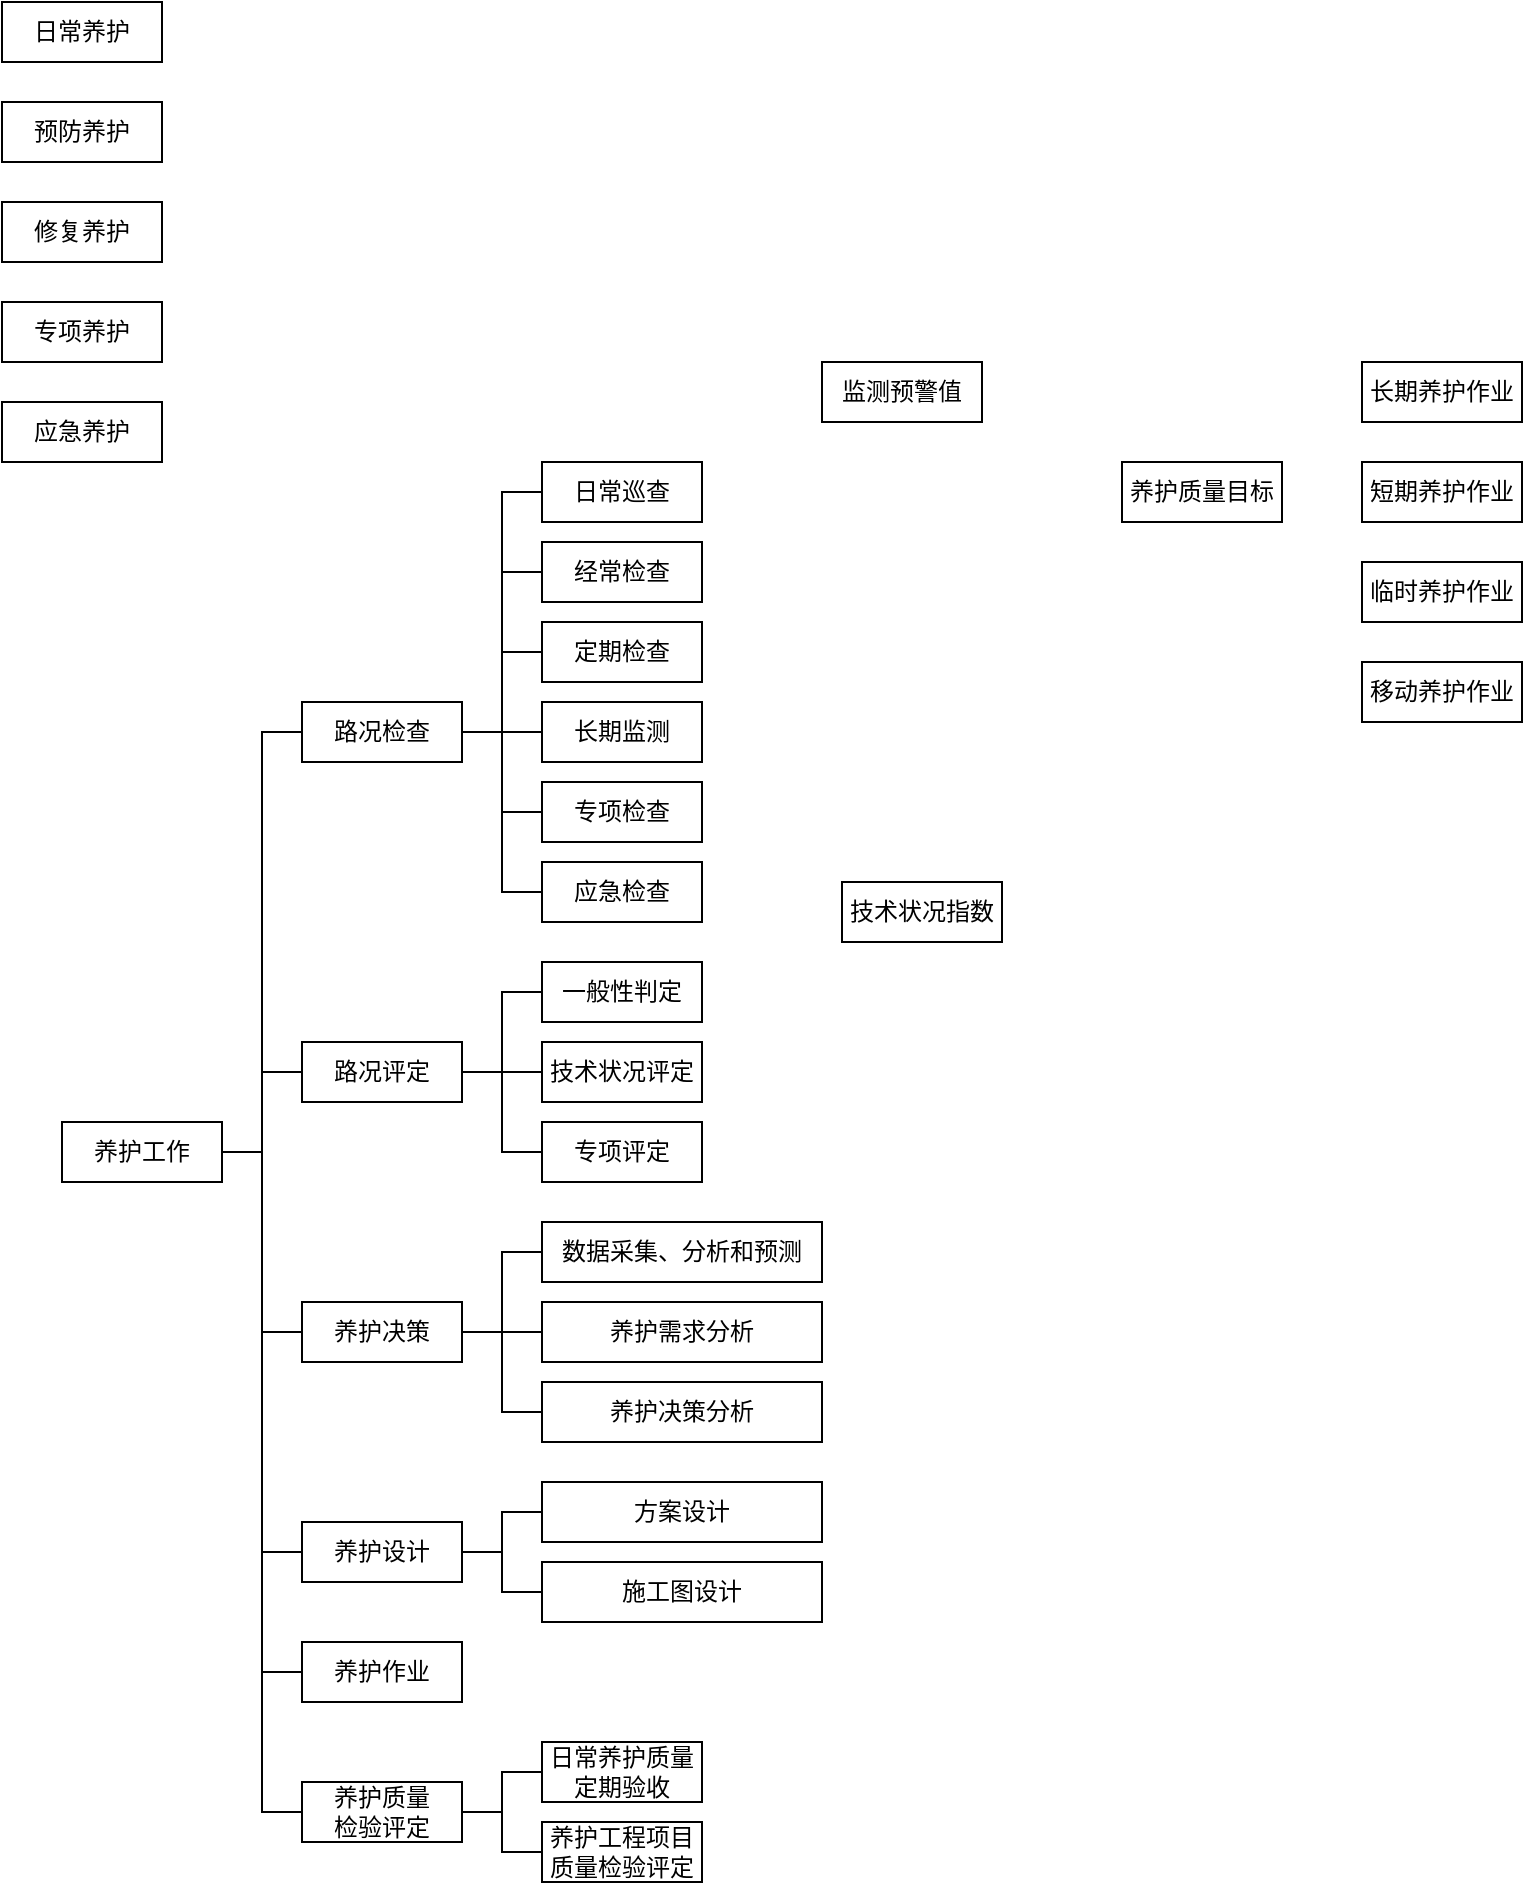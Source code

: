 <mxfile version="13.7.9" type="github">
  <diagram id="QORd14kbT3GVKtE4fXsb" name="第 1 页">
    <mxGraphModel dx="979" dy="526" grid="1" gridSize="10" guides="1" tooltips="1" connect="1" arrows="1" fold="1" page="1" pageScale="1" pageWidth="827" pageHeight="1169" math="0" shadow="0">
      <root>
        <mxCell id="0" />
        <mxCell id="1" parent="0" />
        <mxCell id="CDU3e62oZbVv6mdsPOYi-1" value="日常养护" style="rounded=0;whiteSpace=wrap;html=1;" vertex="1" parent="1">
          <mxGeometry x="110" y="70" width="80" height="30" as="geometry" />
        </mxCell>
        <mxCell id="CDU3e62oZbVv6mdsPOYi-2" value="预防养护" style="rounded=0;whiteSpace=wrap;html=1;" vertex="1" parent="1">
          <mxGeometry x="110" y="120" width="80" height="30" as="geometry" />
        </mxCell>
        <mxCell id="CDU3e62oZbVv6mdsPOYi-3" value="修复养护" style="rounded=0;whiteSpace=wrap;html=1;" vertex="1" parent="1">
          <mxGeometry x="110" y="170" width="80" height="30" as="geometry" />
        </mxCell>
        <mxCell id="CDU3e62oZbVv6mdsPOYi-4" value="专项养护" style="rounded=0;whiteSpace=wrap;html=1;" vertex="1" parent="1">
          <mxGeometry x="110" y="220" width="80" height="30" as="geometry" />
        </mxCell>
        <mxCell id="CDU3e62oZbVv6mdsPOYi-5" value="应急养护" style="rounded=0;whiteSpace=wrap;html=1;" vertex="1" parent="1">
          <mxGeometry x="110" y="270" width="80" height="30" as="geometry" />
        </mxCell>
        <mxCell id="CDU3e62oZbVv6mdsPOYi-25" style="edgeStyle=orthogonalEdgeStyle;rounded=0;orthogonalLoop=1;jettySize=auto;html=1;exitX=1;exitY=0.5;exitDx=0;exitDy=0;entryX=0;entryY=0.5;entryDx=0;entryDy=0;endArrow=none;endFill=0;" edge="1" parent="1" source="CDU3e62oZbVv6mdsPOYi-6" target="CDU3e62oZbVv6mdsPOYi-7">
          <mxGeometry relative="1" as="geometry" />
        </mxCell>
        <mxCell id="CDU3e62oZbVv6mdsPOYi-26" style="edgeStyle=orthogonalEdgeStyle;rounded=0;orthogonalLoop=1;jettySize=auto;html=1;exitX=1;exitY=0.5;exitDx=0;exitDy=0;entryX=0;entryY=0.5;entryDx=0;entryDy=0;endArrow=none;endFill=0;" edge="1" parent="1" source="CDU3e62oZbVv6mdsPOYi-6" target="CDU3e62oZbVv6mdsPOYi-8">
          <mxGeometry relative="1" as="geometry" />
        </mxCell>
        <mxCell id="CDU3e62oZbVv6mdsPOYi-27" style="edgeStyle=orthogonalEdgeStyle;rounded=0;orthogonalLoop=1;jettySize=auto;html=1;exitX=1;exitY=0.5;exitDx=0;exitDy=0;entryX=0;entryY=0.5;entryDx=0;entryDy=0;endArrow=none;endFill=0;" edge="1" parent="1" source="CDU3e62oZbVv6mdsPOYi-6" target="CDU3e62oZbVv6mdsPOYi-9">
          <mxGeometry relative="1" as="geometry" />
        </mxCell>
        <mxCell id="CDU3e62oZbVv6mdsPOYi-28" style="edgeStyle=orthogonalEdgeStyle;rounded=0;orthogonalLoop=1;jettySize=auto;html=1;exitX=1;exitY=0.5;exitDx=0;exitDy=0;entryX=0;entryY=0.5;entryDx=0;entryDy=0;endArrow=none;endFill=0;" edge="1" parent="1" source="CDU3e62oZbVv6mdsPOYi-6" target="CDU3e62oZbVv6mdsPOYi-10">
          <mxGeometry relative="1" as="geometry" />
        </mxCell>
        <mxCell id="CDU3e62oZbVv6mdsPOYi-29" style="edgeStyle=orthogonalEdgeStyle;rounded=0;orthogonalLoop=1;jettySize=auto;html=1;exitX=1;exitY=0.5;exitDx=0;exitDy=0;entryX=0;entryY=0.5;entryDx=0;entryDy=0;endArrow=none;endFill=0;" edge="1" parent="1" source="CDU3e62oZbVv6mdsPOYi-6" target="CDU3e62oZbVv6mdsPOYi-11">
          <mxGeometry relative="1" as="geometry" />
        </mxCell>
        <mxCell id="CDU3e62oZbVv6mdsPOYi-30" style="edgeStyle=orthogonalEdgeStyle;rounded=0;orthogonalLoop=1;jettySize=auto;html=1;exitX=1;exitY=0.5;exitDx=0;exitDy=0;entryX=0;entryY=0.5;entryDx=0;entryDy=0;endArrow=none;endFill=0;" edge="1" parent="1" source="CDU3e62oZbVv6mdsPOYi-6" target="CDU3e62oZbVv6mdsPOYi-12">
          <mxGeometry relative="1" as="geometry" />
        </mxCell>
        <mxCell id="CDU3e62oZbVv6mdsPOYi-6" value="路况检查" style="rounded=0;whiteSpace=wrap;html=1;" vertex="1" parent="1">
          <mxGeometry x="260" y="420" width="80" height="30" as="geometry" />
        </mxCell>
        <mxCell id="CDU3e62oZbVv6mdsPOYi-7" value="日常巡查" style="rounded=0;whiteSpace=wrap;html=1;" vertex="1" parent="1">
          <mxGeometry x="380" y="300" width="80" height="30" as="geometry" />
        </mxCell>
        <mxCell id="CDU3e62oZbVv6mdsPOYi-8" value="经常检查" style="rounded=0;whiteSpace=wrap;html=1;" vertex="1" parent="1">
          <mxGeometry x="380" y="340" width="80" height="30" as="geometry" />
        </mxCell>
        <mxCell id="CDU3e62oZbVv6mdsPOYi-9" value="定期检查" style="rounded=0;whiteSpace=wrap;html=1;" vertex="1" parent="1">
          <mxGeometry x="380" y="380" width="80" height="30" as="geometry" />
        </mxCell>
        <mxCell id="CDU3e62oZbVv6mdsPOYi-10" value="长期监测" style="rounded=0;whiteSpace=wrap;html=1;" vertex="1" parent="1">
          <mxGeometry x="380" y="420" width="80" height="30" as="geometry" />
        </mxCell>
        <mxCell id="CDU3e62oZbVv6mdsPOYi-11" value="专项检查" style="rounded=0;whiteSpace=wrap;html=1;" vertex="1" parent="1">
          <mxGeometry x="380" y="460" width="80" height="30" as="geometry" />
        </mxCell>
        <mxCell id="CDU3e62oZbVv6mdsPOYi-12" value="应急检查" style="rounded=0;whiteSpace=wrap;html=1;" vertex="1" parent="1">
          <mxGeometry x="380" y="500" width="80" height="30" as="geometry" />
        </mxCell>
        <mxCell id="CDU3e62oZbVv6mdsPOYi-13" value="监测预警值" style="rounded=0;whiteSpace=wrap;html=1;" vertex="1" parent="1">
          <mxGeometry x="520" y="250" width="80" height="30" as="geometry" />
        </mxCell>
        <mxCell id="CDU3e62oZbVv6mdsPOYi-31" style="edgeStyle=orthogonalEdgeStyle;rounded=0;orthogonalLoop=1;jettySize=auto;html=1;exitX=1;exitY=0.5;exitDx=0;exitDy=0;endArrow=none;endFill=0;entryX=0;entryY=0.5;entryDx=0;entryDy=0;" edge="1" parent="1" source="CDU3e62oZbVv6mdsPOYi-14" target="CDU3e62oZbVv6mdsPOYi-15">
          <mxGeometry relative="1" as="geometry" />
        </mxCell>
        <mxCell id="CDU3e62oZbVv6mdsPOYi-32" style="edgeStyle=orthogonalEdgeStyle;rounded=0;orthogonalLoop=1;jettySize=auto;html=1;exitX=1;exitY=0.5;exitDx=0;exitDy=0;entryX=0;entryY=0.5;entryDx=0;entryDy=0;endArrow=none;endFill=0;" edge="1" parent="1" source="CDU3e62oZbVv6mdsPOYi-14" target="CDU3e62oZbVv6mdsPOYi-16">
          <mxGeometry relative="1" as="geometry" />
        </mxCell>
        <mxCell id="CDU3e62oZbVv6mdsPOYi-33" style="edgeStyle=orthogonalEdgeStyle;rounded=0;orthogonalLoop=1;jettySize=auto;html=1;exitX=1;exitY=0.5;exitDx=0;exitDy=0;entryX=0;entryY=0.5;entryDx=0;entryDy=0;endArrow=none;endFill=0;" edge="1" parent="1" source="CDU3e62oZbVv6mdsPOYi-14" target="CDU3e62oZbVv6mdsPOYi-17">
          <mxGeometry relative="1" as="geometry" />
        </mxCell>
        <mxCell id="CDU3e62oZbVv6mdsPOYi-14" value="路况评定" style="rounded=0;whiteSpace=wrap;html=1;" vertex="1" parent="1">
          <mxGeometry x="260" y="590" width="80" height="30" as="geometry" />
        </mxCell>
        <mxCell id="CDU3e62oZbVv6mdsPOYi-15" value="一般性判定" style="rounded=0;whiteSpace=wrap;html=1;" vertex="1" parent="1">
          <mxGeometry x="380" y="550" width="80" height="30" as="geometry" />
        </mxCell>
        <mxCell id="CDU3e62oZbVv6mdsPOYi-16" value="技术状况评定" style="rounded=0;whiteSpace=wrap;html=1;" vertex="1" parent="1">
          <mxGeometry x="380" y="590" width="80" height="30" as="geometry" />
        </mxCell>
        <mxCell id="CDU3e62oZbVv6mdsPOYi-17" value="专项评定" style="rounded=0;whiteSpace=wrap;html=1;" vertex="1" parent="1">
          <mxGeometry x="380" y="630" width="80" height="30" as="geometry" />
        </mxCell>
        <mxCell id="CDU3e62oZbVv6mdsPOYi-18" value="技术状况指数" style="rounded=0;whiteSpace=wrap;html=1;" vertex="1" parent="1">
          <mxGeometry x="530" y="510" width="80" height="30" as="geometry" />
        </mxCell>
        <mxCell id="CDU3e62oZbVv6mdsPOYi-38" style="edgeStyle=orthogonalEdgeStyle;rounded=0;orthogonalLoop=1;jettySize=auto;html=1;exitX=1;exitY=0.5;exitDx=0;exitDy=0;entryX=0;entryY=0.5;entryDx=0;entryDy=0;endArrow=none;endFill=0;" edge="1" parent="1" source="CDU3e62oZbVv6mdsPOYi-19" target="CDU3e62oZbVv6mdsPOYi-34">
          <mxGeometry relative="1" as="geometry" />
        </mxCell>
        <mxCell id="CDU3e62oZbVv6mdsPOYi-40" style="edgeStyle=orthogonalEdgeStyle;rounded=0;orthogonalLoop=1;jettySize=auto;html=1;exitX=1;exitY=0.5;exitDx=0;exitDy=0;entryX=0;entryY=0.5;entryDx=0;entryDy=0;endArrow=none;endFill=0;" edge="1" parent="1" source="CDU3e62oZbVv6mdsPOYi-19" target="CDU3e62oZbVv6mdsPOYi-35">
          <mxGeometry relative="1" as="geometry" />
        </mxCell>
        <mxCell id="CDU3e62oZbVv6mdsPOYi-41" style="edgeStyle=orthogonalEdgeStyle;rounded=0;orthogonalLoop=1;jettySize=auto;html=1;exitX=1;exitY=0.5;exitDx=0;exitDy=0;entryX=0;entryY=0.5;entryDx=0;entryDy=0;endArrow=none;endFill=0;" edge="1" parent="1" source="CDU3e62oZbVv6mdsPOYi-19" target="CDU3e62oZbVv6mdsPOYi-36">
          <mxGeometry relative="1" as="geometry" />
        </mxCell>
        <mxCell id="CDU3e62oZbVv6mdsPOYi-19" value="养护决策" style="rounded=0;whiteSpace=wrap;html=1;" vertex="1" parent="1">
          <mxGeometry x="260" y="720" width="80" height="30" as="geometry" />
        </mxCell>
        <mxCell id="CDU3e62oZbVv6mdsPOYi-20" value="养护质量目标" style="rounded=0;whiteSpace=wrap;html=1;" vertex="1" parent="1">
          <mxGeometry x="670" y="300" width="80" height="30" as="geometry" />
        </mxCell>
        <mxCell id="CDU3e62oZbVv6mdsPOYi-21" value="长期养护作业" style="rounded=0;whiteSpace=wrap;html=1;" vertex="1" parent="1">
          <mxGeometry x="790" y="250" width="80" height="30" as="geometry" />
        </mxCell>
        <mxCell id="CDU3e62oZbVv6mdsPOYi-22" value="短期养护作业" style="rounded=0;whiteSpace=wrap;html=1;" vertex="1" parent="1">
          <mxGeometry x="790" y="300" width="80" height="30" as="geometry" />
        </mxCell>
        <mxCell id="CDU3e62oZbVv6mdsPOYi-23" value="临时养护作业" style="rounded=0;whiteSpace=wrap;html=1;" vertex="1" parent="1">
          <mxGeometry x="790" y="350" width="80" height="30" as="geometry" />
        </mxCell>
        <mxCell id="CDU3e62oZbVv6mdsPOYi-24" value="移动养护作业" style="rounded=0;whiteSpace=wrap;html=1;" vertex="1" parent="1">
          <mxGeometry x="790" y="400" width="80" height="30" as="geometry" />
        </mxCell>
        <mxCell id="CDU3e62oZbVv6mdsPOYi-34" value="数据采集、分析和预测" style="rounded=0;whiteSpace=wrap;html=1;" vertex="1" parent="1">
          <mxGeometry x="380" y="680" width="140" height="30" as="geometry" />
        </mxCell>
        <mxCell id="CDU3e62oZbVv6mdsPOYi-35" value="养护需求分析" style="rounded=0;whiteSpace=wrap;html=1;" vertex="1" parent="1">
          <mxGeometry x="380" y="720" width="140" height="30" as="geometry" />
        </mxCell>
        <mxCell id="CDU3e62oZbVv6mdsPOYi-36" value="养护决策分析" style="rounded=0;whiteSpace=wrap;html=1;" vertex="1" parent="1">
          <mxGeometry x="380" y="760" width="140" height="30" as="geometry" />
        </mxCell>
        <mxCell id="CDU3e62oZbVv6mdsPOYi-45" style="edgeStyle=orthogonalEdgeStyle;rounded=0;orthogonalLoop=1;jettySize=auto;html=1;exitX=1;exitY=0.5;exitDx=0;exitDy=0;entryX=0;entryY=0.5;entryDx=0;entryDy=0;endArrow=none;endFill=0;" edge="1" parent="1" source="CDU3e62oZbVv6mdsPOYi-44" target="CDU3e62oZbVv6mdsPOYi-6">
          <mxGeometry relative="1" as="geometry" />
        </mxCell>
        <mxCell id="CDU3e62oZbVv6mdsPOYi-46" style="edgeStyle=orthogonalEdgeStyle;rounded=0;orthogonalLoop=1;jettySize=auto;html=1;exitX=1;exitY=0.5;exitDx=0;exitDy=0;entryX=0;entryY=0.5;entryDx=0;entryDy=0;endArrow=none;endFill=0;" edge="1" parent="1" source="CDU3e62oZbVv6mdsPOYi-44" target="CDU3e62oZbVv6mdsPOYi-14">
          <mxGeometry relative="1" as="geometry" />
        </mxCell>
        <mxCell id="CDU3e62oZbVv6mdsPOYi-47" style="edgeStyle=orthogonalEdgeStyle;rounded=0;orthogonalLoop=1;jettySize=auto;html=1;exitX=1;exitY=0.5;exitDx=0;exitDy=0;entryX=0;entryY=0.5;entryDx=0;entryDy=0;endArrow=none;endFill=0;" edge="1" parent="1" source="CDU3e62oZbVv6mdsPOYi-44" target="CDU3e62oZbVv6mdsPOYi-19">
          <mxGeometry relative="1" as="geometry" />
        </mxCell>
        <mxCell id="CDU3e62oZbVv6mdsPOYi-53" style="edgeStyle=orthogonalEdgeStyle;rounded=0;orthogonalLoop=1;jettySize=auto;html=1;exitX=1;exitY=0.5;exitDx=0;exitDy=0;entryX=0;entryY=0.5;entryDx=0;entryDy=0;endArrow=none;endFill=0;" edge="1" parent="1" source="CDU3e62oZbVv6mdsPOYi-44" target="CDU3e62oZbVv6mdsPOYi-48">
          <mxGeometry relative="1" as="geometry" />
        </mxCell>
        <mxCell id="CDU3e62oZbVv6mdsPOYi-55" style="edgeStyle=orthogonalEdgeStyle;rounded=0;orthogonalLoop=1;jettySize=auto;html=1;exitX=1;exitY=0.5;exitDx=0;exitDy=0;entryX=0;entryY=0.5;entryDx=0;entryDy=0;endArrow=none;endFill=0;" edge="1" parent="1" source="CDU3e62oZbVv6mdsPOYi-44" target="CDU3e62oZbVv6mdsPOYi-54">
          <mxGeometry relative="1" as="geometry" />
        </mxCell>
        <mxCell id="CDU3e62oZbVv6mdsPOYi-62" style="edgeStyle=orthogonalEdgeStyle;rounded=0;orthogonalLoop=1;jettySize=auto;html=1;exitX=1;exitY=0.5;exitDx=0;exitDy=0;entryX=0;entryY=0.5;entryDx=0;entryDy=0;endArrow=none;endFill=0;" edge="1" parent="1" source="CDU3e62oZbVv6mdsPOYi-44" target="CDU3e62oZbVv6mdsPOYi-56">
          <mxGeometry relative="1" as="geometry" />
        </mxCell>
        <mxCell id="CDU3e62oZbVv6mdsPOYi-44" value="养护工作" style="rounded=0;whiteSpace=wrap;html=1;" vertex="1" parent="1">
          <mxGeometry x="140" y="630" width="80" height="30" as="geometry" />
        </mxCell>
        <mxCell id="CDU3e62oZbVv6mdsPOYi-51" style="edgeStyle=orthogonalEdgeStyle;rounded=0;orthogonalLoop=1;jettySize=auto;html=1;exitX=1;exitY=0.5;exitDx=0;exitDy=0;entryX=0;entryY=0.5;entryDx=0;entryDy=0;endArrow=none;endFill=0;" edge="1" parent="1" source="CDU3e62oZbVv6mdsPOYi-48" target="CDU3e62oZbVv6mdsPOYi-49">
          <mxGeometry relative="1" as="geometry" />
        </mxCell>
        <mxCell id="CDU3e62oZbVv6mdsPOYi-52" style="edgeStyle=orthogonalEdgeStyle;rounded=0;orthogonalLoop=1;jettySize=auto;html=1;exitX=1;exitY=0.5;exitDx=0;exitDy=0;entryX=0;entryY=0.5;entryDx=0;entryDy=0;endArrow=none;endFill=0;" edge="1" parent="1" source="CDU3e62oZbVv6mdsPOYi-48" target="CDU3e62oZbVv6mdsPOYi-50">
          <mxGeometry relative="1" as="geometry" />
        </mxCell>
        <mxCell id="CDU3e62oZbVv6mdsPOYi-48" value="养护设计" style="rounded=0;whiteSpace=wrap;html=1;" vertex="1" parent="1">
          <mxGeometry x="260" y="830" width="80" height="30" as="geometry" />
        </mxCell>
        <mxCell id="CDU3e62oZbVv6mdsPOYi-49" value="方案设计" style="rounded=0;whiteSpace=wrap;html=1;" vertex="1" parent="1">
          <mxGeometry x="380" y="810" width="140" height="30" as="geometry" />
        </mxCell>
        <mxCell id="CDU3e62oZbVv6mdsPOYi-50" value="施工图设计" style="rounded=0;whiteSpace=wrap;html=1;" vertex="1" parent="1">
          <mxGeometry x="380" y="850" width="140" height="30" as="geometry" />
        </mxCell>
        <mxCell id="CDU3e62oZbVv6mdsPOYi-54" value="养护作业" style="rounded=0;whiteSpace=wrap;html=1;" vertex="1" parent="1">
          <mxGeometry x="260" y="890" width="80" height="30" as="geometry" />
        </mxCell>
        <mxCell id="CDU3e62oZbVv6mdsPOYi-60" style="edgeStyle=orthogonalEdgeStyle;rounded=0;orthogonalLoop=1;jettySize=auto;html=1;exitX=1;exitY=0.5;exitDx=0;exitDy=0;entryX=0;entryY=0.5;entryDx=0;entryDy=0;endArrow=none;endFill=0;" edge="1" parent="1" source="CDU3e62oZbVv6mdsPOYi-56" target="CDU3e62oZbVv6mdsPOYi-57">
          <mxGeometry relative="1" as="geometry" />
        </mxCell>
        <mxCell id="CDU3e62oZbVv6mdsPOYi-61" style="edgeStyle=orthogonalEdgeStyle;rounded=0;orthogonalLoop=1;jettySize=auto;html=1;exitX=1;exitY=0.5;exitDx=0;exitDy=0;entryX=0;entryY=0.5;entryDx=0;entryDy=0;endArrow=none;endFill=0;" edge="1" parent="1" source="CDU3e62oZbVv6mdsPOYi-56" target="CDU3e62oZbVv6mdsPOYi-58">
          <mxGeometry relative="1" as="geometry" />
        </mxCell>
        <mxCell id="CDU3e62oZbVv6mdsPOYi-56" value="养护质量&lt;br&gt;检验评定" style="rounded=0;whiteSpace=wrap;html=1;" vertex="1" parent="1">
          <mxGeometry x="260" y="960" width="80" height="30" as="geometry" />
        </mxCell>
        <mxCell id="CDU3e62oZbVv6mdsPOYi-57" value="日常养护质量&lt;br&gt;定期验收" style="rounded=0;whiteSpace=wrap;html=1;" vertex="1" parent="1">
          <mxGeometry x="380" y="940" width="80" height="30" as="geometry" />
        </mxCell>
        <mxCell id="CDU3e62oZbVv6mdsPOYi-58" value="养护工程项目&lt;br&gt;质量检验评定" style="rounded=0;whiteSpace=wrap;html=1;" vertex="1" parent="1">
          <mxGeometry x="380" y="980" width="80" height="30" as="geometry" />
        </mxCell>
      </root>
    </mxGraphModel>
  </diagram>
</mxfile>
